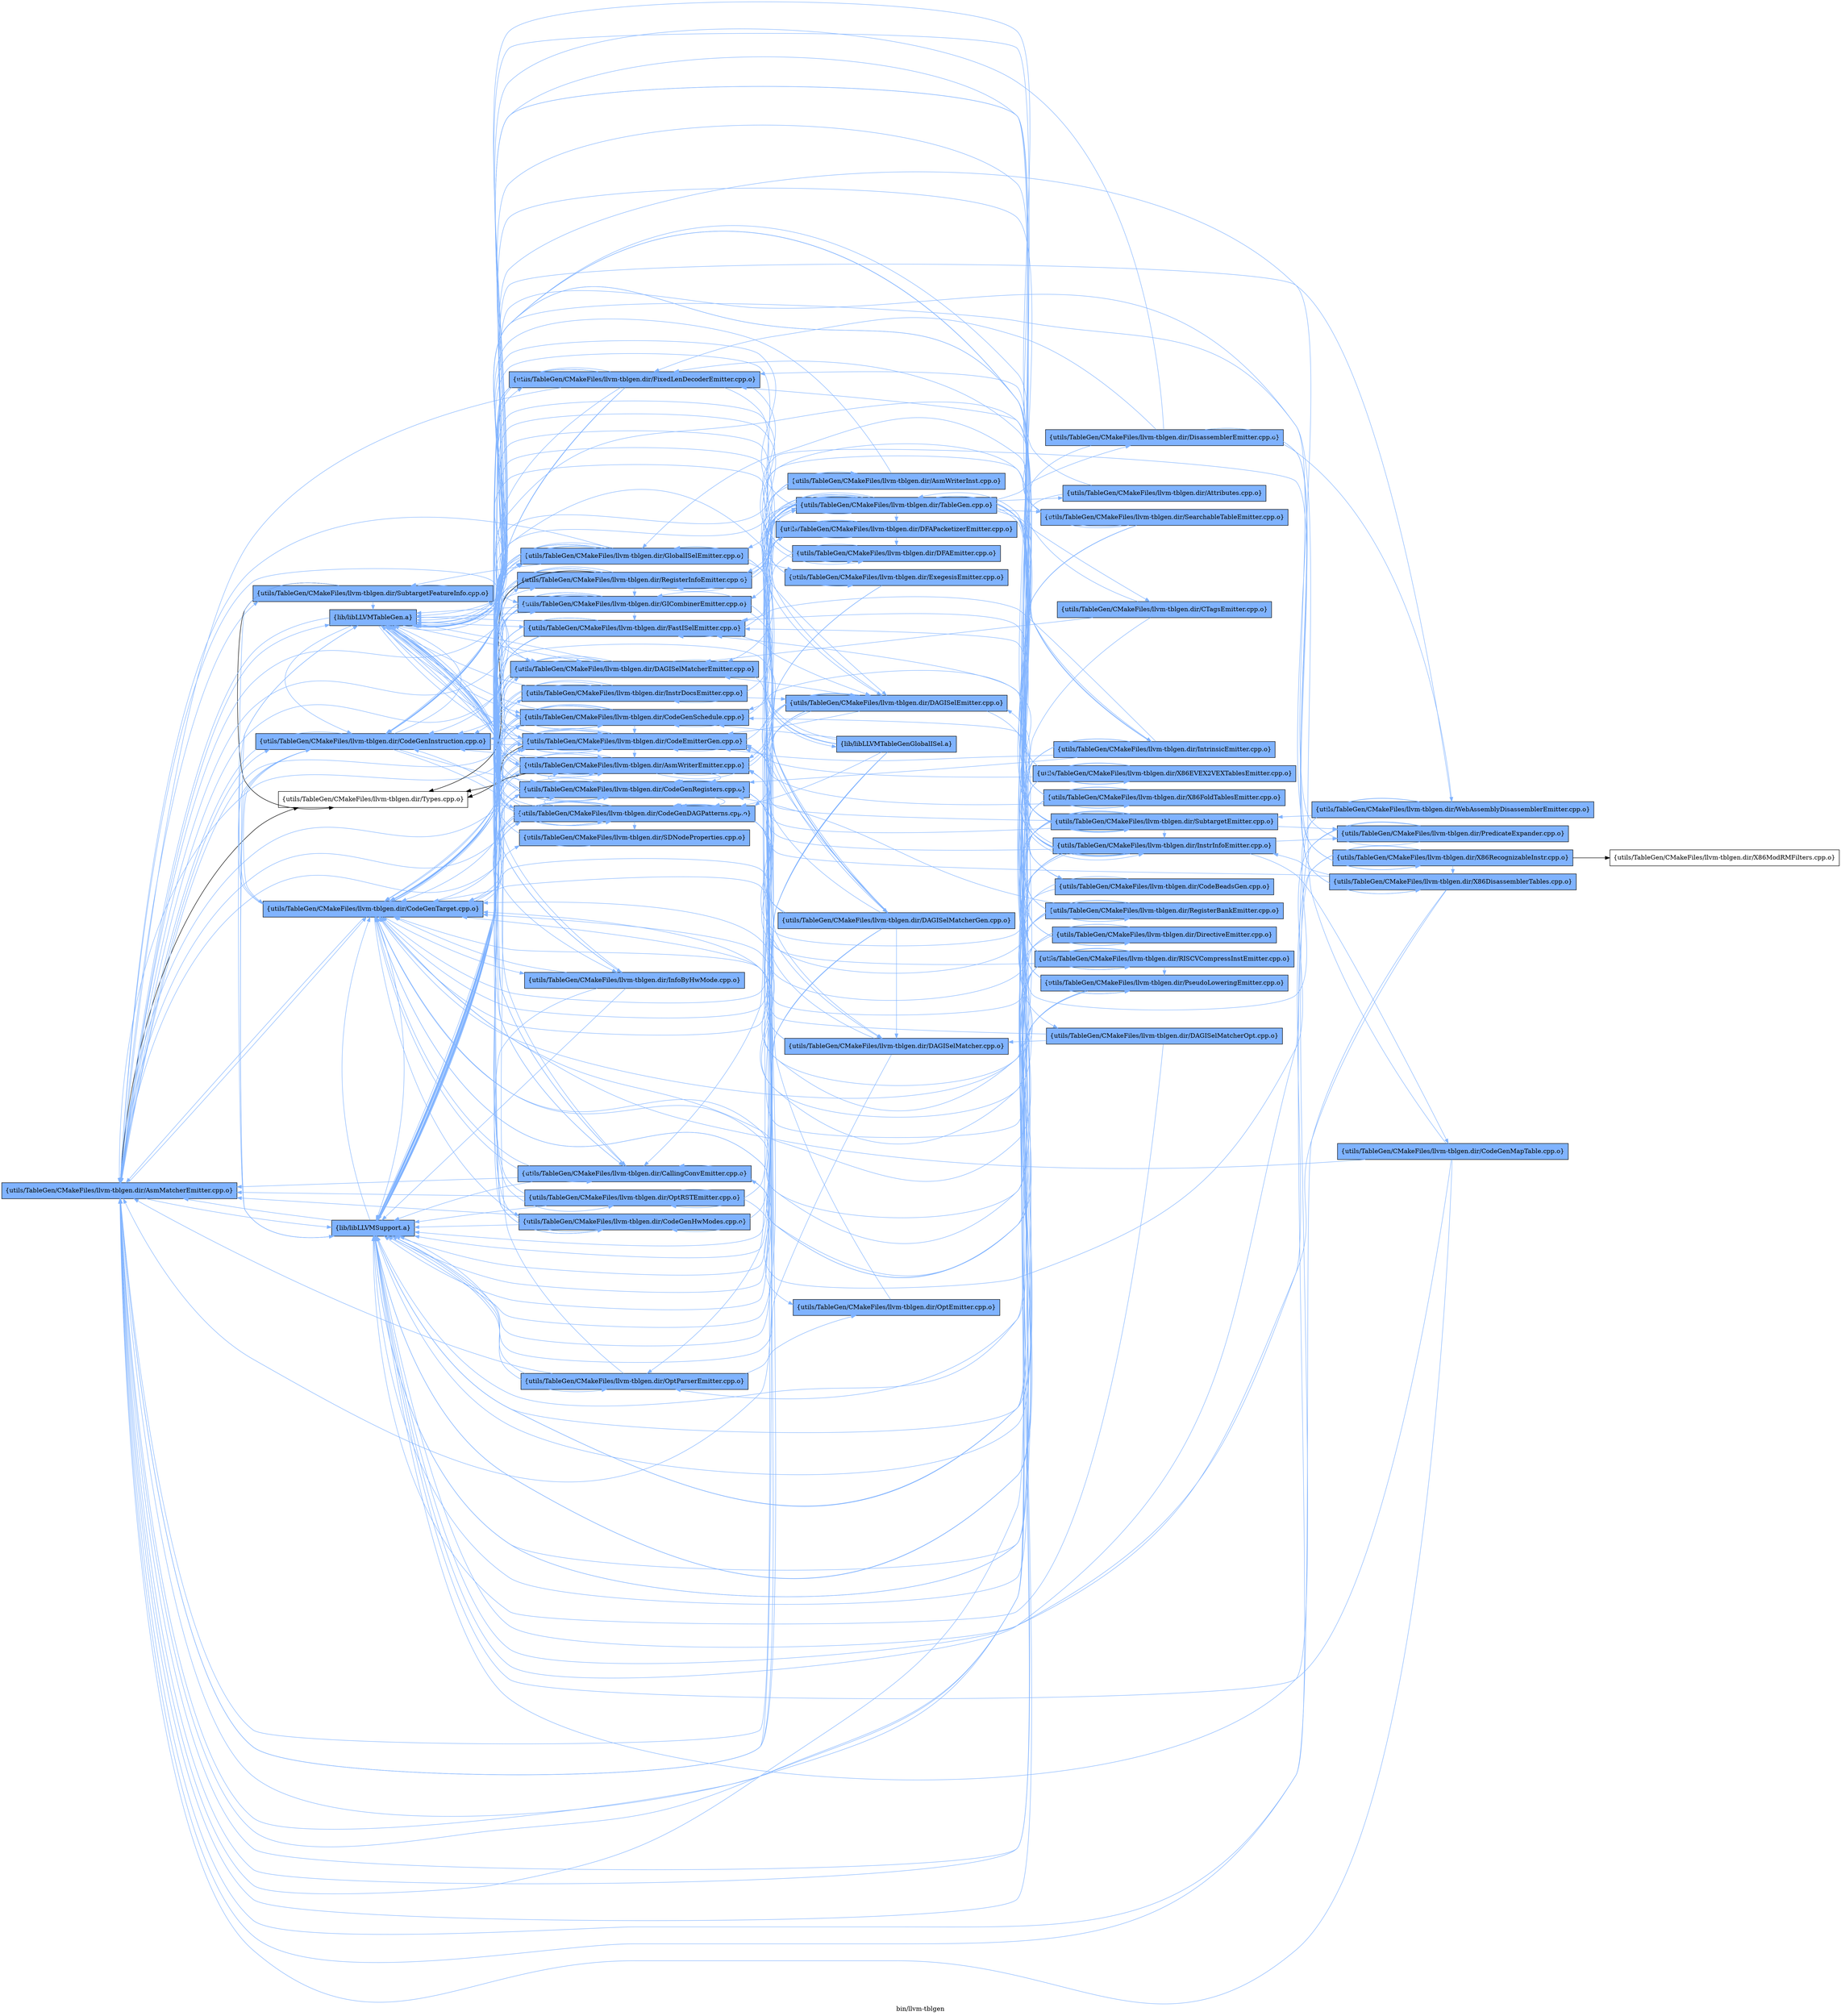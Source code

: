 digraph "bin/llvm-tblgen" {
	label="bin/llvm-tblgen";
	rankdir=LR;
	{ rank=same; Node0x557b24e51078;  }
	{ rank=same; Node0x557b24e54318; Node0x557b24e524c8; Node0x557b24e51c58; Node0x557b24e547c8; Node0x557b24e55128; Node0x557b24e50998;  }
	{ rank=same; Node0x557b24e533c8; Node0x557b24e52c98; Node0x557b24e50858; Node0x557b24e53f08; Node0x557b24e54548; Node0x557b24e504e8; Node0x557b24e52298; Node0x557b24e54f48; Node0x557b24e503f8; Node0x557b24e53c88; Node0x557b24e53058; Node0x557b24e51e88; Node0x557b24e549f8; Node0x557b24e50c18; Node0x557b24e54598; Node0x557b24e53cd8; Node0x557b24e526a8; Node0x557b24e53968;  }
	{ rank=same; Node0x557b24e54ef8; Node0x557b24e54098; Node0x557b24e55038; Node0x557b24e51de8; Node0x557b24e53738; Node0x557b24e51758; Node0x557b24e51438; Node0x557b24e50538; Node0x557b24e520b8; Node0x557b24e55268;  }
	{ rank=same; Node0x557b24e54778; Node0x557b24e53828; Node0x557b24e507b8; Node0x557b24e54b38; Node0x557b24e51b18; Node0x557b24e51398; Node0x557b24e53878; Node0x557b24e53af8; Node0x557b24e54868; Node0x557b24e52a68; Node0x557b24e523d8; Node0x557b24e52d88; Node0x557b24e535a8; Node0x557b24e539b8; Node0x557b24e52fb8;  }
	{ rank=same; Node0x557b24e54f98; Node0x557b24e51ac8; Node0x557b24e521f8; Node0x557b24e50fd8; Node0x557b24e52c48;  }

	Node0x557b24e51078 [shape=record,shape=box,group=1,style=filled,fillcolor="0.600000 0.5 1",label="{utils/TableGen/CMakeFiles/llvm-tblgen.dir/AsmMatcherEmitter.cpp.o}"];
	Node0x557b24e51078 -> Node0x557b24e54318[color="0.600000 0.5 1"];
	Node0x557b24e51078 -> Node0x557b24e524c8[color="0.600000 0.5 1"];
	Node0x557b24e51078 -> Node0x557b24e51c58[color="0.600000 0.5 1"];
	Node0x557b24e51078 -> Node0x557b24e547c8;
	Node0x557b24e51078 -> Node0x557b24e55128[color="0.600000 0.5 1"];
	Node0x557b24e51078 -> Node0x557b24e50998[color="0.600000 0.5 1"];
	Node0x557b24e54318 [shape=record,shape=box,group=1,style=filled,fillcolor="0.600000 0.5 1",label="{utils/TableGen/CMakeFiles/llvm-tblgen.dir/CodeGenInstruction.cpp.o}"];
	Node0x557b24e54318 -> Node0x557b24e51078[color="0.600000 0.5 1"];
	Node0x557b24e54318 -> Node0x557b24e533c8[color="0.600000 0.5 1"];
	Node0x557b24e54318 -> Node0x557b24e52c98[color="0.600000 0.5 1"];
	Node0x557b24e54318 -> Node0x557b24e50858[color="0.600000 0.5 1"];
	Node0x557b24e54318 -> Node0x557b24e524c8[color="0.600000 0.5 1"];
	Node0x557b24e54318 -> Node0x557b24e55128[color="0.600000 0.5 1"];
	Node0x557b24e54318 -> Node0x557b24e50998[color="0.600000 0.5 1"];
	Node0x557b24e524c8 [shape=record,shape=box,group=1,style=filled,fillcolor="0.600000 0.5 1",label="{utils/TableGen/CMakeFiles/llvm-tblgen.dir/CodeGenTarget.cpp.o}"];
	Node0x557b24e524c8 -> Node0x557b24e51078[color="0.600000 0.5 1"];
	Node0x557b24e524c8 -> Node0x557b24e53f08[color="0.600000 0.5 1"];
	Node0x557b24e524c8 -> Node0x557b24e533c8[color="0.600000 0.5 1"];
	Node0x557b24e524c8 -> Node0x557b24e52c98[color="0.600000 0.5 1"];
	Node0x557b24e524c8 -> Node0x557b24e54548[color="0.600000 0.5 1"];
	Node0x557b24e524c8 -> Node0x557b24e54318[color="0.600000 0.5 1"];
	Node0x557b24e524c8 -> Node0x557b24e50858[color="0.600000 0.5 1"];
	Node0x557b24e524c8 -> Node0x557b24e504e8[color="0.600000 0.5 1"];
	Node0x557b24e524c8 -> Node0x557b24e52298[color="0.600000 0.5 1"];
	Node0x557b24e524c8 -> Node0x557b24e54f48[color="0.600000 0.5 1"];
	Node0x557b24e524c8 -> Node0x557b24e55128[color="0.600000 0.5 1"];
	Node0x557b24e524c8 -> Node0x557b24e50998[color="0.600000 0.5 1"];
	Node0x557b24e51c58 [shape=record,shape=box,group=1,style=filled,fillcolor="0.600000 0.5 1",label="{utils/TableGen/CMakeFiles/llvm-tblgen.dir/SubtargetFeatureInfo.cpp.o}"];
	Node0x557b24e51c58 -> Node0x557b24e503f8[color="0.600000 0.5 1"];
	Node0x557b24e51c58 -> Node0x557b24e547c8;
	Node0x557b24e51c58 -> Node0x557b24e55128[color="0.600000 0.5 1"];
	Node0x557b24e51c58 -> Node0x557b24e50998[color="0.600000 0.5 1"];
	Node0x557b24e547c8 [shape=record,shape=box,group=0,label="{utils/TableGen/CMakeFiles/llvm-tblgen.dir/Types.cpp.o}"];
	Node0x557b24e55128 [shape=record,shape=box,group=1,style=filled,fillcolor="0.600000 0.5 1",label="{lib/libLLVMSupport.a}"];
	Node0x557b24e55128 -> Node0x557b24e52c98[color="0.600000 0.5 1"];
	Node0x557b24e55128 -> Node0x557b24e51078[color="0.600000 0.5 1"];
	Node0x557b24e55128 -> Node0x557b24e504e8[color="0.600000 0.5 1"];
	Node0x557b24e55128 -> Node0x557b24e524c8[color="0.600000 0.5 1"];
	Node0x557b24e55128 -> Node0x557b24e53c88[color="0.600000 0.5 1"];
	Node0x557b24e55128 -> Node0x557b24e53058[color="0.600000 0.5 1"];
	Node0x557b24e55128 -> Node0x557b24e51e88[color="0.600000 0.5 1"];
	Node0x557b24e55128 -> Node0x557b24e503f8[color="0.600000 0.5 1"];
	Node0x557b24e55128 -> Node0x557b24e533c8[color="0.600000 0.5 1"];
	Node0x557b24e55128 -> Node0x557b24e549f8[color="0.600000 0.5 1"];
	Node0x557b24e55128 -> Node0x557b24e50c18[color="0.600000 0.5 1"];
	Node0x557b24e50998 [shape=record,shape=box,group=1,style=filled,fillcolor="0.600000 0.5 1",label="{lib/libLLVMTableGen.a}"];
	Node0x557b24e50998 -> Node0x557b24e503f8[color="0.600000 0.5 1"];
	Node0x557b24e50998 -> Node0x557b24e55128[color="0.600000 0.5 1"];
	Node0x557b24e50998 -> Node0x557b24e54318[color="0.600000 0.5 1"];
	Node0x557b24e50998 -> Node0x557b24e51078[color="0.600000 0.5 1"];
	Node0x557b24e50998 -> Node0x557b24e50858[color="0.600000 0.5 1"];
	Node0x557b24e50998 -> Node0x557b24e53c88[color="0.600000 0.5 1"];
	Node0x557b24e50998 -> Node0x557b24e54598[color="0.600000 0.5 1"];
	Node0x557b24e50998 -> Node0x557b24e53cd8[color="0.600000 0.5 1"];
	Node0x557b24e50998 -> Node0x557b24e53058[color="0.600000 0.5 1"];
	Node0x557b24e50998 -> Node0x557b24e533c8[color="0.600000 0.5 1"];
	Node0x557b24e50998 -> Node0x557b24e52c98[color="0.600000 0.5 1"];
	Node0x557b24e50998 -> Node0x557b24e504e8[color="0.600000 0.5 1"];
	Node0x557b24e50998 -> Node0x557b24e526a8[color="0.600000 0.5 1"];
	Node0x557b24e50998 -> Node0x557b24e549f8[color="0.600000 0.5 1"];
	Node0x557b24e50998 -> Node0x557b24e53968[color="0.600000 0.5 1"];
	Node0x557b24e503f8 [shape=record,shape=box,group=1,style=filled,fillcolor="0.600000 0.5 1",label="{utils/TableGen/CMakeFiles/llvm-tblgen.dir/AsmWriterEmitter.cpp.o}"];
	Node0x557b24e503f8 -> Node0x557b24e51078[color="0.600000 0.5 1"];
	Node0x557b24e503f8 -> Node0x557b24e54ef8[color="0.600000 0.5 1"];
	Node0x557b24e503f8 -> Node0x557b24e54318[color="0.600000 0.5 1"];
	Node0x557b24e503f8 -> Node0x557b24e50858[color="0.600000 0.5 1"];
	Node0x557b24e503f8 -> Node0x557b24e524c8[color="0.600000 0.5 1"];
	Node0x557b24e503f8 -> Node0x557b24e54098[color="0.600000 0.5 1"];
	Node0x557b24e503f8 -> Node0x557b24e547c8;
	Node0x557b24e503f8 -> Node0x557b24e55128[color="0.600000 0.5 1"];
	Node0x557b24e503f8 -> Node0x557b24e50998[color="0.600000 0.5 1"];
	Node0x557b24e54ef8 [shape=record,shape=box,group=1,style=filled,fillcolor="0.600000 0.5 1",label="{utils/TableGen/CMakeFiles/llvm-tblgen.dir/AsmWriterInst.cpp.o}"];
	Node0x557b24e54ef8 -> Node0x557b24e51078[color="0.600000 0.5 1"];
	Node0x557b24e54ef8 -> Node0x557b24e54318[color="0.600000 0.5 1"];
	Node0x557b24e54ef8 -> Node0x557b24e50998[color="0.600000 0.5 1"];
	Node0x557b24e50858 [shape=record,shape=box,group=1,style=filled,fillcolor="0.600000 0.5 1",label="{utils/TableGen/CMakeFiles/llvm-tblgen.dir/CodeGenRegisters.cpp.o}"];
	Node0x557b24e50858 -> Node0x557b24e51078[color="0.600000 0.5 1"];
	Node0x557b24e50858 -> Node0x557b24e503f8[color="0.600000 0.5 1"];
	Node0x557b24e50858 -> Node0x557b24e533c8[color="0.600000 0.5 1"];
	Node0x557b24e50858 -> Node0x557b24e52c98[color="0.600000 0.5 1"];
	Node0x557b24e50858 -> Node0x557b24e52298[color="0.600000 0.5 1"];
	Node0x557b24e50858 -> Node0x557b24e55128[color="0.600000 0.5 1"];
	Node0x557b24e50858 -> Node0x557b24e50998[color="0.600000 0.5 1"];
	Node0x557b24e54098 [shape=record,shape=box,group=1,style=filled,fillcolor="0.600000 0.5 1",label="{utils/TableGen/CMakeFiles/llvm-tblgen.dir/TableGen.cpp.o}"];
	Node0x557b24e54098 -> Node0x557b24e51078[color="0.600000 0.5 1"];
	Node0x557b24e54098 -> Node0x557b24e503f8[color="0.600000 0.5 1"];
	Node0x557b24e54098 -> Node0x557b24e54778[color="0.600000 0.5 1"];
	Node0x557b24e54098 -> Node0x557b24e53f08[color="0.600000 0.5 1"];
	Node0x557b24e54098 -> Node0x557b24e53828[color="0.600000 0.5 1"];
	Node0x557b24e54098 -> Node0x557b24e533c8[color="0.600000 0.5 1"];
	Node0x557b24e54098 -> Node0x557b24e524c8[color="0.600000 0.5 1"];
	Node0x557b24e54098 -> Node0x557b24e51de8[color="0.600000 0.5 1"];
	Node0x557b24e54098 -> Node0x557b24e53c88[color="0.600000 0.5 1"];
	Node0x557b24e54098 -> Node0x557b24e520b8[color="0.600000 0.5 1"];
	Node0x557b24e54098 -> Node0x557b24e51438[color="0.600000 0.5 1"];
	Node0x557b24e54098 -> Node0x557b24e507b8[color="0.600000 0.5 1"];
	Node0x557b24e54098 -> Node0x557b24e54b38[color="0.600000 0.5 1"];
	Node0x557b24e54098 -> Node0x557b24e55268[color="0.600000 0.5 1"];
	Node0x557b24e54098 -> Node0x557b24e54598[color="0.600000 0.5 1"];
	Node0x557b24e54098 -> Node0x557b24e53cd8[color="0.600000 0.5 1"];
	Node0x557b24e54098 -> Node0x557b24e53058[color="0.600000 0.5 1"];
	Node0x557b24e54098 -> Node0x557b24e51b18[color="0.600000 0.5 1"];
	Node0x557b24e54098 -> Node0x557b24e50c18[color="0.600000 0.5 1"];
	Node0x557b24e54098 -> Node0x557b24e51398[color="0.600000 0.5 1"];
	Node0x557b24e54098 -> Node0x557b24e51e88[color="0.600000 0.5 1"];
	Node0x557b24e54098 -> Node0x557b24e526a8[color="0.600000 0.5 1"];
	Node0x557b24e54098 -> Node0x557b24e53878[color="0.600000 0.5 1"];
	Node0x557b24e54098 -> Node0x557b24e53af8[color="0.600000 0.5 1"];
	Node0x557b24e54098 -> Node0x557b24e54868[color="0.600000 0.5 1"];
	Node0x557b24e54098 -> Node0x557b24e549f8[color="0.600000 0.5 1"];
	Node0x557b24e54098 -> Node0x557b24e52a68[color="0.600000 0.5 1"];
	Node0x557b24e54098 -> Node0x557b24e523d8[color="0.600000 0.5 1"];
	Node0x557b24e54098 -> Node0x557b24e52d88[color="0.600000 0.5 1"];
	Node0x557b24e54098 -> Node0x557b24e535a8[color="0.600000 0.5 1"];
	Node0x557b24e54098 -> Node0x557b24e539b8[color="0.600000 0.5 1"];
	Node0x557b24e54098 -> Node0x557b24e55128[color="0.600000 0.5 1"];
	Node0x557b24e54098 -> Node0x557b24e50998[color="0.600000 0.5 1"];
	Node0x557b24e54778 [shape=record,shape=box,group=1,style=filled,fillcolor="0.600000 0.5 1",label="{utils/TableGen/CMakeFiles/llvm-tblgen.dir/Attributes.cpp.o}"];
	Node0x557b24e54778 -> Node0x557b24e55128[color="0.600000 0.5 1"];
	Node0x557b24e54778 -> Node0x557b24e50998[color="0.600000 0.5 1"];
	Node0x557b24e53f08 [shape=record,shape=box,group=1,style=filled,fillcolor="0.600000 0.5 1",label="{utils/TableGen/CMakeFiles/llvm-tblgen.dir/CallingConvEmitter.cpp.o}"];
	Node0x557b24e53f08 -> Node0x557b24e51078[color="0.600000 0.5 1"];
	Node0x557b24e53f08 -> Node0x557b24e524c8[color="0.600000 0.5 1"];
	Node0x557b24e53f08 -> Node0x557b24e55128[color="0.600000 0.5 1"];
	Node0x557b24e53f08 -> Node0x557b24e50998[color="0.600000 0.5 1"];
	Node0x557b24e53828 [shape=record,shape=box,group=1,style=filled,fillcolor="0.600000 0.5 1",label="{utils/TableGen/CMakeFiles/llvm-tblgen.dir/CodeBeadsGen.cpp.o}"];
	Node0x557b24e53828 -> Node0x557b24e524c8[color="0.600000 0.5 1"];
	Node0x557b24e53828 -> Node0x557b24e55128[color="0.600000 0.5 1"];
	Node0x557b24e53828 -> Node0x557b24e50998[color="0.600000 0.5 1"];
	Node0x557b24e533c8 [shape=record,shape=box,group=1,style=filled,fillcolor="0.600000 0.5 1",label="{utils/TableGen/CMakeFiles/llvm-tblgen.dir/CodeEmitterGen.cpp.o}"];
	Node0x557b24e533c8 -> Node0x557b24e51078[color="0.600000 0.5 1"];
	Node0x557b24e533c8 -> Node0x557b24e503f8[color="0.600000 0.5 1"];
	Node0x557b24e533c8 -> Node0x557b24e54318[color="0.600000 0.5 1"];
	Node0x557b24e533c8 -> Node0x557b24e524c8[color="0.600000 0.5 1"];
	Node0x557b24e533c8 -> Node0x557b24e52298[color="0.600000 0.5 1"];
	Node0x557b24e533c8 -> Node0x557b24e51c58[color="0.600000 0.5 1"];
	Node0x557b24e533c8 -> Node0x557b24e547c8;
	Node0x557b24e533c8 -> Node0x557b24e55128[color="0.600000 0.5 1"];
	Node0x557b24e533c8 -> Node0x557b24e50998[color="0.600000 0.5 1"];
	Node0x557b24e52298 [shape=record,shape=box,group=1,style=filled,fillcolor="0.600000 0.5 1",label="{utils/TableGen/CMakeFiles/llvm-tblgen.dir/InfoByHwMode.cpp.o}"];
	Node0x557b24e52298 -> Node0x557b24e54548[color="0.600000 0.5 1"];
	Node0x557b24e52298 -> Node0x557b24e524c8[color="0.600000 0.5 1"];
	Node0x557b24e52298 -> Node0x557b24e55128[color="0.600000 0.5 1"];
	Node0x557b24e52298 -> Node0x557b24e50998[color="0.600000 0.5 1"];
	Node0x557b24e52c98 [shape=record,shape=box,group=1,style=filled,fillcolor="0.600000 0.5 1",label="{utils/TableGen/CMakeFiles/llvm-tblgen.dir/CodeGenDAGPatterns.cpp.o}"];
	Node0x557b24e52c98 -> Node0x557b24e51078[color="0.600000 0.5 1"];
	Node0x557b24e52c98 -> Node0x557b24e503f8[color="0.600000 0.5 1"];
	Node0x557b24e52c98 -> Node0x557b24e53f08[color="0.600000 0.5 1"];
	Node0x557b24e52c98 -> Node0x557b24e533c8[color="0.600000 0.5 1"];
	Node0x557b24e52c98 -> Node0x557b24e54318[color="0.600000 0.5 1"];
	Node0x557b24e52c98 -> Node0x557b24e50858[color="0.600000 0.5 1"];
	Node0x557b24e52c98 -> Node0x557b24e524c8[color="0.600000 0.5 1"];
	Node0x557b24e52c98 -> Node0x557b24e52298[color="0.600000 0.5 1"];
	Node0x557b24e52c98 -> Node0x557b24e54f48[color="0.600000 0.5 1"];
	Node0x557b24e52c98 -> Node0x557b24e55128[color="0.600000 0.5 1"];
	Node0x557b24e52c98 -> Node0x557b24e50998[color="0.600000 0.5 1"];
	Node0x557b24e54f48 [shape=record,shape=box,group=1,style=filled,fillcolor="0.600000 0.5 1",label="{utils/TableGen/CMakeFiles/llvm-tblgen.dir/SDNodeProperties.cpp.o}"];
	Node0x557b24e54f48 -> Node0x557b24e50998[color="0.600000 0.5 1"];
	Node0x557b24e54548 [shape=record,shape=box,group=1,style=filled,fillcolor="0.600000 0.5 1",label="{utils/TableGen/CMakeFiles/llvm-tblgen.dir/CodeGenHwModes.cpp.o}"];
	Node0x557b24e54548 -> Node0x557b24e51078[color="0.600000 0.5 1"];
	Node0x557b24e54548 -> Node0x557b24e55128[color="0.600000 0.5 1"];
	Node0x557b24e54548 -> Node0x557b24e50998[color="0.600000 0.5 1"];
	Node0x557b24e50fd8 [shape=record,shape=box,group=1,style=filled,fillcolor="0.600000 0.5 1",label="{utils/TableGen/CMakeFiles/llvm-tblgen.dir/CodeGenMapTable.cpp.o}"];
	Node0x557b24e50fd8 -> Node0x557b24e51078[color="0.600000 0.5 1"];
	Node0x557b24e50fd8 -> Node0x557b24e524c8[color="0.600000 0.5 1"];
	Node0x557b24e50fd8 -> Node0x557b24e55128[color="0.600000 0.5 1"];
	Node0x557b24e50fd8 -> Node0x557b24e50998[color="0.600000 0.5 1"];
	Node0x557b24e504e8 [shape=record,shape=box,group=1,style=filled,fillcolor="0.600000 0.5 1",label="{utils/TableGen/CMakeFiles/llvm-tblgen.dir/CodeGenSchedule.cpp.o}"];
	Node0x557b24e504e8 -> Node0x557b24e51078[color="0.600000 0.5 1"];
	Node0x557b24e504e8 -> Node0x557b24e503f8[color="0.600000 0.5 1"];
	Node0x557b24e504e8 -> Node0x557b24e53f08[color="0.600000 0.5 1"];
	Node0x557b24e504e8 -> Node0x557b24e533c8[color="0.600000 0.5 1"];
	Node0x557b24e504e8 -> Node0x557b24e52c98[color="0.600000 0.5 1"];
	Node0x557b24e504e8 -> Node0x557b24e50858[color="0.600000 0.5 1"];
	Node0x557b24e504e8 -> Node0x557b24e524c8[color="0.600000 0.5 1"];
	Node0x557b24e504e8 -> Node0x557b24e55128[color="0.600000 0.5 1"];
	Node0x557b24e504e8 -> Node0x557b24e50998[color="0.600000 0.5 1"];
	Node0x557b24e51de8 [shape=record,shape=box,group=1,style=filled,fillcolor="0.600000 0.5 1",label="{utils/TableGen/CMakeFiles/llvm-tblgen.dir/DAGISelEmitter.cpp.o}"];
	Node0x557b24e51de8 -> Node0x557b24e533c8[color="0.600000 0.5 1"];
	Node0x557b24e51de8 -> Node0x557b24e52c98[color="0.600000 0.5 1"];
	Node0x557b24e51de8 -> Node0x557b24e524c8[color="0.600000 0.5 1"];
	Node0x557b24e51de8 -> Node0x557b24e53c88[color="0.600000 0.5 1"];
	Node0x557b24e51de8 -> Node0x557b24e53738[color="0.600000 0.5 1"];
	Node0x557b24e51de8 -> Node0x557b24e52fb8[color="0.600000 0.5 1"];
	Node0x557b24e51de8 -> Node0x557b24e55038[color="0.600000 0.5 1"];
	Node0x557b24e51de8 -> Node0x557b24e55128[color="0.600000 0.5 1"];
	Node0x557b24e51de8 -> Node0x557b24e50998[color="0.600000 0.5 1"];
	Node0x557b24e53c88 [shape=record,shape=box,group=1,style=filled,fillcolor="0.600000 0.5 1",label="{utils/TableGen/CMakeFiles/llvm-tblgen.dir/DAGISelMatcherEmitter.cpp.o}"];
	Node0x557b24e53c88 -> Node0x557b24e51078[color="0.600000 0.5 1"];
	Node0x557b24e53c88 -> Node0x557b24e503f8[color="0.600000 0.5 1"];
	Node0x557b24e53c88 -> Node0x557b24e52c98[color="0.600000 0.5 1"];
	Node0x557b24e53c88 -> Node0x557b24e54548[color="0.600000 0.5 1"];
	Node0x557b24e53c88 -> Node0x557b24e504e8[color="0.600000 0.5 1"];
	Node0x557b24e53c88 -> Node0x557b24e524c8[color="0.600000 0.5 1"];
	Node0x557b24e53c88 -> Node0x557b24e55038[color="0.600000 0.5 1"];
	Node0x557b24e53c88 -> Node0x557b24e55128[color="0.600000 0.5 1"];
	Node0x557b24e53c88 -> Node0x557b24e50998[color="0.600000 0.5 1"];
	Node0x557b24e53738 [shape=record,shape=box,group=1,style=filled,fillcolor="0.600000 0.5 1",label="{utils/TableGen/CMakeFiles/llvm-tblgen.dir/DAGISelMatcherGen.cpp.o}"];
	Node0x557b24e53738 -> Node0x557b24e51078[color="0.600000 0.5 1"];
	Node0x557b24e53738 -> Node0x557b24e533c8[color="0.600000 0.5 1"];
	Node0x557b24e53738 -> Node0x557b24e52c98[color="0.600000 0.5 1"];
	Node0x557b24e53738 -> Node0x557b24e54318[color="0.600000 0.5 1"];
	Node0x557b24e53738 -> Node0x557b24e50858[color="0.600000 0.5 1"];
	Node0x557b24e53738 -> Node0x557b24e524c8[color="0.600000 0.5 1"];
	Node0x557b24e53738 -> Node0x557b24e51de8[color="0.600000 0.5 1"];
	Node0x557b24e53738 -> Node0x557b24e55038[color="0.600000 0.5 1"];
	Node0x557b24e53738 -> Node0x557b24e55128[color="0.600000 0.5 1"];
	Node0x557b24e53738 -> Node0x557b24e50998[color="0.600000 0.5 1"];
	Node0x557b24e52fb8 [shape=record,shape=box,group=1,style=filled,fillcolor="0.600000 0.5 1",label="{utils/TableGen/CMakeFiles/llvm-tblgen.dir/DAGISelMatcherOpt.cpp.o}"];
	Node0x557b24e52fb8 -> Node0x557b24e52c98[color="0.600000 0.5 1"];
	Node0x557b24e52fb8 -> Node0x557b24e55038[color="0.600000 0.5 1"];
	Node0x557b24e52fb8 -> Node0x557b24e55128[color="0.600000 0.5 1"];
	Node0x557b24e55038 [shape=record,shape=box,group=1,style=filled,fillcolor="0.600000 0.5 1",label="{utils/TableGen/CMakeFiles/llvm-tblgen.dir/DAGISelMatcher.cpp.o}"];
	Node0x557b24e55038 -> Node0x557b24e52c98[color="0.600000 0.5 1"];
	Node0x557b24e55038 -> Node0x557b24e50858[color="0.600000 0.5 1"];
	Node0x557b24e55038 -> Node0x557b24e524c8[color="0.600000 0.5 1"];
	Node0x557b24e55038 -> Node0x557b24e55128[color="0.600000 0.5 1"];
	Node0x557b24e520b8 [shape=record,shape=box,group=1,style=filled,fillcolor="0.600000 0.5 1",label="{utils/TableGen/CMakeFiles/llvm-tblgen.dir/DFAEmitter.cpp.o}"];
	Node0x557b24e520b8 -> Node0x557b24e55128[color="0.600000 0.5 1"];
	Node0x557b24e520b8 -> Node0x557b24e50998[color="0.600000 0.5 1"];
	Node0x557b24e51438 [shape=record,shape=box,group=1,style=filled,fillcolor="0.600000 0.5 1",label="{utils/TableGen/CMakeFiles/llvm-tblgen.dir/DFAPacketizerEmitter.cpp.o}"];
	Node0x557b24e51438 -> Node0x557b24e504e8[color="0.600000 0.5 1"];
	Node0x557b24e51438 -> Node0x557b24e524c8[color="0.600000 0.5 1"];
	Node0x557b24e51438 -> Node0x557b24e520b8[color="0.600000 0.5 1"];
	Node0x557b24e51438 -> Node0x557b24e55128[color="0.600000 0.5 1"];
	Node0x557b24e51438 -> Node0x557b24e50998[color="0.600000 0.5 1"];
	Node0x557b24e507b8 [shape=record,shape=box,group=1,style=filled,fillcolor="0.600000 0.5 1",label="{utils/TableGen/CMakeFiles/llvm-tblgen.dir/DirectiveEmitter.cpp.o}"];
	Node0x557b24e507b8 -> Node0x557b24e51078[color="0.600000 0.5 1"];
	Node0x557b24e507b8 -> Node0x557b24e52c98[color="0.600000 0.5 1"];
	Node0x557b24e507b8 -> Node0x557b24e55128[color="0.600000 0.5 1"];
	Node0x557b24e507b8 -> Node0x557b24e50998[color="0.600000 0.5 1"];
	Node0x557b24e54b38 [shape=record,shape=box,group=1,style=filled,fillcolor="0.600000 0.5 1",label="{utils/TableGen/CMakeFiles/llvm-tblgen.dir/DisassemblerEmitter.cpp.o}"];
	Node0x557b24e54b38 -> Node0x557b24e524c8[color="0.600000 0.5 1"];
	Node0x557b24e54b38 -> Node0x557b24e53968[color="0.600000 0.5 1"];
	Node0x557b24e54b38 -> Node0x557b24e54f98[color="0.600000 0.5 1"];
	Node0x557b24e54b38 -> Node0x557b24e51ac8[color="0.600000 0.5 1"];
	Node0x557b24e54b38 -> Node0x557b24e521f8[color="0.600000 0.5 1"];
	Node0x557b24e54b38 -> Node0x557b24e50998[color="0.600000 0.5 1"];
	Node0x557b24e53968 [shape=record,shape=box,group=1,style=filled,fillcolor="0.600000 0.5 1",label="{utils/TableGen/CMakeFiles/llvm-tblgen.dir/FixedLenDecoderEmitter.cpp.o}"];
	Node0x557b24e53968 -> Node0x557b24e51078[color="0.600000 0.5 1"];
	Node0x557b24e53968 -> Node0x557b24e503f8[color="0.600000 0.5 1"];
	Node0x557b24e53968 -> Node0x557b24e53f08[color="0.600000 0.5 1"];
	Node0x557b24e53968 -> Node0x557b24e533c8[color="0.600000 0.5 1"];
	Node0x557b24e53968 -> Node0x557b24e54318[color="0.600000 0.5 1"];
	Node0x557b24e53968 -> Node0x557b24e504e8[color="0.600000 0.5 1"];
	Node0x557b24e53968 -> Node0x557b24e524c8[color="0.600000 0.5 1"];
	Node0x557b24e53968 -> Node0x557b24e520b8[color="0.600000 0.5 1"];
	Node0x557b24e53968 -> Node0x557b24e55268[color="0.600000 0.5 1"];
	Node0x557b24e53968 -> Node0x557b24e52298[color="0.600000 0.5 1"];
	Node0x557b24e53968 -> Node0x557b24e55128[color="0.600000 0.5 1"];
	Node0x557b24e53968 -> Node0x557b24e50998[color="0.600000 0.5 1"];
	Node0x557b24e54f98 [shape=record,shape=box,group=1,style=filled,fillcolor="0.600000 0.5 1",label="{utils/TableGen/CMakeFiles/llvm-tblgen.dir/X86DisassemblerTables.cpp.o}"];
	Node0x557b24e54f98 -> Node0x557b24e51078[color="0.600000 0.5 1"];
	Node0x557b24e54f98 -> Node0x557b24e503f8[color="0.600000 0.5 1"];
	Node0x557b24e54f98 -> Node0x557b24e51b18[color="0.600000 0.5 1"];
	Node0x557b24e54f98 -> Node0x557b24e549f8[color="0.600000 0.5 1"];
	Node0x557b24e54f98 -> Node0x557b24e55128[color="0.600000 0.5 1"];
	Node0x557b24e51ac8 [shape=record,shape=box,group=1,style=filled,fillcolor="0.600000 0.5 1",label="{utils/TableGen/CMakeFiles/llvm-tblgen.dir/X86RecognizableInstr.cpp.o}"];
	Node0x557b24e51ac8 -> Node0x557b24e51078[color="0.600000 0.5 1"];
	Node0x557b24e51ac8 -> Node0x557b24e54f98[color="0.600000 0.5 1"];
	Node0x557b24e51ac8 -> Node0x557b24e53d78;
	Node0x557b24e51ac8 -> Node0x557b24e55128[color="0.600000 0.5 1"];
	Node0x557b24e51ac8 -> Node0x557b24e50998[color="0.600000 0.5 1"];
	Node0x557b24e521f8 [shape=record,shape=box,group=1,style=filled,fillcolor="0.600000 0.5 1",label="{utils/TableGen/CMakeFiles/llvm-tblgen.dir/WebAssemblyDisassemblerEmitter.cpp.o}"];
	Node0x557b24e521f8 -> Node0x557b24e54598[color="0.600000 0.5 1"];
	Node0x557b24e521f8 -> Node0x557b24e523d8[color="0.600000 0.5 1"];
	Node0x557b24e521f8 -> Node0x557b24e55128[color="0.600000 0.5 1"];
	Node0x557b24e521f8 -> Node0x557b24e50998[color="0.600000 0.5 1"];
	Node0x557b24e55268 [shape=record,shape=box,group=1,style=filled,fillcolor="0.600000 0.5 1",label="{utils/TableGen/CMakeFiles/llvm-tblgen.dir/ExegesisEmitter.cpp.o}"];
	Node0x557b24e55268 -> Node0x557b24e51078[color="0.600000 0.5 1"];
	Node0x557b24e55268 -> Node0x557b24e55128[color="0.600000 0.5 1"];
	Node0x557b24e55268 -> Node0x557b24e50998[color="0.600000 0.5 1"];
	Node0x557b24e54598 [shape=record,shape=box,group=1,style=filled,fillcolor="0.600000 0.5 1",label="{utils/TableGen/CMakeFiles/llvm-tblgen.dir/FastISelEmitter.cpp.o}"];
	Node0x557b24e54598 -> Node0x557b24e51078[color="0.600000 0.5 1"];
	Node0x557b24e54598 -> Node0x557b24e503f8[color="0.600000 0.5 1"];
	Node0x557b24e54598 -> Node0x557b24e533c8[color="0.600000 0.5 1"];
	Node0x557b24e54598 -> Node0x557b24e52c98[color="0.600000 0.5 1"];
	Node0x557b24e54598 -> Node0x557b24e50858[color="0.600000 0.5 1"];
	Node0x557b24e54598 -> Node0x557b24e524c8[color="0.600000 0.5 1"];
	Node0x557b24e54598 -> Node0x557b24e51de8[color="0.600000 0.5 1"];
	Node0x557b24e54598 -> Node0x557b24e55128[color="0.600000 0.5 1"];
	Node0x557b24e54598 -> Node0x557b24e50998[color="0.600000 0.5 1"];
	Node0x557b24e53cd8 [shape=record,shape=box,group=1,style=filled,fillcolor="0.600000 0.5 1",label="{utils/TableGen/CMakeFiles/llvm-tblgen.dir/GICombinerEmitter.cpp.o}"];
	Node0x557b24e53cd8 -> Node0x557b24e51078[color="0.600000 0.5 1"];
	Node0x557b24e53cd8 -> Node0x557b24e533c8[color="0.600000 0.5 1"];
	Node0x557b24e53cd8 -> Node0x557b24e52c98[color="0.600000 0.5 1"];
	Node0x557b24e53cd8 -> Node0x557b24e54318[color="0.600000 0.5 1"];
	Node0x557b24e53cd8 -> Node0x557b24e50858[color="0.600000 0.5 1"];
	Node0x557b24e53cd8 -> Node0x557b24e524c8[color="0.600000 0.5 1"];
	Node0x557b24e53cd8 -> Node0x557b24e53c88[color="0.600000 0.5 1"];
	Node0x557b24e53cd8 -> Node0x557b24e54598[color="0.600000 0.5 1"];
	Node0x557b24e53cd8 -> Node0x557b24e55128[color="0.600000 0.5 1"];
	Node0x557b24e53cd8 -> Node0x557b24e50998[color="0.600000 0.5 1"];
	Node0x557b24e53cd8 -> Node0x557b24e50538[color="0.600000 0.5 1"];
	Node0x557b24e50538 [shape=record,shape=box,group=1,style=filled,fillcolor="0.600000 0.5 1",label="{lib/libLLVMTableGenGlobalISel.a}"];
	Node0x557b24e50538 -> Node0x557b24e55128[color="0.600000 0.5 1"];
	Node0x557b24e50538 -> Node0x557b24e50998[color="0.600000 0.5 1"];
	Node0x557b24e50538 -> Node0x557b24e51078[color="0.600000 0.5 1"];
	Node0x557b24e50538 -> Node0x557b24e54548[color="0.600000 0.5 1"];
	Node0x557b24e50538 -> Node0x557b24e53cd8[color="0.600000 0.5 1"];
	Node0x557b24e50538 -> Node0x557b24e52c98[color="0.600000 0.5 1"];
	Node0x557b24e50538 -> Node0x557b24e504e8[color="0.600000 0.5 1"];
	Node0x557b24e50538 -> Node0x557b24e53058[color="0.600000 0.5 1"];
	Node0x557b24e53058 [shape=record,shape=box,group=1,style=filled,fillcolor="0.600000 0.5 1",label="{utils/TableGen/CMakeFiles/llvm-tblgen.dir/GlobalISelEmitter.cpp.o}"];
	Node0x557b24e53058 -> Node0x557b24e51078[color="0.600000 0.5 1"];
	Node0x557b24e53058 -> Node0x557b24e503f8[color="0.600000 0.5 1"];
	Node0x557b24e53058 -> Node0x557b24e53f08[color="0.600000 0.5 1"];
	Node0x557b24e53058 -> Node0x557b24e533c8[color="0.600000 0.5 1"];
	Node0x557b24e53058 -> Node0x557b24e52c98[color="0.600000 0.5 1"];
	Node0x557b24e53058 -> Node0x557b24e54548[color="0.600000 0.5 1"];
	Node0x557b24e53058 -> Node0x557b24e54318[color="0.600000 0.5 1"];
	Node0x557b24e53058 -> Node0x557b24e50858[color="0.600000 0.5 1"];
	Node0x557b24e53058 -> Node0x557b24e504e8[color="0.600000 0.5 1"];
	Node0x557b24e53058 -> Node0x557b24e524c8[color="0.600000 0.5 1"];
	Node0x557b24e53058 -> Node0x557b24e51de8[color="0.600000 0.5 1"];
	Node0x557b24e53058 -> Node0x557b24e53c88[color="0.600000 0.5 1"];
	Node0x557b24e53058 -> Node0x557b24e53738[color="0.600000 0.5 1"];
	Node0x557b24e53058 -> Node0x557b24e53cd8[color="0.600000 0.5 1"];
	Node0x557b24e53058 -> Node0x557b24e51c58[color="0.600000 0.5 1"];
	Node0x557b24e53058 -> Node0x557b24e55128[color="0.600000 0.5 1"];
	Node0x557b24e53058 -> Node0x557b24e50998[color="0.600000 0.5 1"];
	Node0x557b24e51b18 [shape=record,shape=box,group=1,style=filled,fillcolor="0.600000 0.5 1",label="{utils/TableGen/CMakeFiles/llvm-tblgen.dir/InstrInfoEmitter.cpp.o}"];
	Node0x557b24e51b18 -> Node0x557b24e51078[color="0.600000 0.5 1"];
	Node0x557b24e51b18 -> Node0x557b24e503f8[color="0.600000 0.5 1"];
	Node0x557b24e51b18 -> Node0x557b24e52c98[color="0.600000 0.5 1"];
	Node0x557b24e51b18 -> Node0x557b24e50fd8[color="0.600000 0.5 1"];
	Node0x557b24e51b18 -> Node0x557b24e504e8[color="0.600000 0.5 1"];
	Node0x557b24e51b18 -> Node0x557b24e524c8[color="0.600000 0.5 1"];
	Node0x557b24e51b18 -> Node0x557b24e51de8[color="0.600000 0.5 1"];
	Node0x557b24e51b18 -> Node0x557b24e54598[color="0.600000 0.5 1"];
	Node0x557b24e51b18 -> Node0x557b24e52c48[color="0.600000 0.5 1"];
	Node0x557b24e51b18 -> Node0x557b24e54098[color="0.600000 0.5 1"];
	Node0x557b24e51b18 -> Node0x557b24e55128[color="0.600000 0.5 1"];
	Node0x557b24e51b18 -> Node0x557b24e50998[color="0.600000 0.5 1"];
	Node0x557b24e52c48 [shape=record,shape=box,group=1,style=filled,fillcolor="0.600000 0.5 1",label="{utils/TableGen/CMakeFiles/llvm-tblgen.dir/PredicateExpander.cpp.o}"];
	Node0x557b24e52c48 -> Node0x557b24e53f08[color="0.600000 0.5 1"];
	Node0x557b24e52c48 -> Node0x557b24e55128[color="0.600000 0.5 1"];
	Node0x557b24e52c48 -> Node0x557b24e50998[color="0.600000 0.5 1"];
	Node0x557b24e50c18 [shape=record,shape=box,group=1,style=filled,fillcolor="0.600000 0.5 1",label="{utils/TableGen/CMakeFiles/llvm-tblgen.dir/InstrDocsEmitter.cpp.o}"];
	Node0x557b24e50c18 -> Node0x557b24e52c98[color="0.600000 0.5 1"];
	Node0x557b24e50c18 -> Node0x557b24e54318[color="0.600000 0.5 1"];
	Node0x557b24e50c18 -> Node0x557b24e524c8[color="0.600000 0.5 1"];
	Node0x557b24e50c18 -> Node0x557b24e51de8[color="0.600000 0.5 1"];
	Node0x557b24e50c18 -> Node0x557b24e55128[color="0.600000 0.5 1"];
	Node0x557b24e50c18 -> Node0x557b24e50998[color="0.600000 0.5 1"];
	Node0x557b24e51398 [shape=record,shape=box,group=1,style=filled,fillcolor="0.600000 0.5 1",label="{utils/TableGen/CMakeFiles/llvm-tblgen.dir/IntrinsicEmitter.cpp.o}"];
	Node0x557b24e51398 -> Node0x557b24e51078[color="0.600000 0.5 1"];
	Node0x557b24e51398 -> Node0x557b24e533c8[color="0.600000 0.5 1"];
	Node0x557b24e51398 -> Node0x557b24e50858[color="0.600000 0.5 1"];
	Node0x557b24e51398 -> Node0x557b24e524c8[color="0.600000 0.5 1"];
	Node0x557b24e51398 -> Node0x557b24e54598[color="0.600000 0.5 1"];
	Node0x557b24e51398 -> Node0x557b24e53968[color="0.600000 0.5 1"];
	Node0x557b24e51398 -> Node0x557b24e55128[color="0.600000 0.5 1"];
	Node0x557b24e51398 -> Node0x557b24e50998[color="0.600000 0.5 1"];
	Node0x557b24e51758 [shape=record,shape=box,group=1,style=filled,fillcolor="0.600000 0.5 1",label="{utils/TableGen/CMakeFiles/llvm-tblgen.dir/OptEmitter.cpp.o}"];
	Node0x557b24e51758 -> Node0x557b24e50998[color="0.600000 0.5 1"];
	Node0x557b24e51e88 [shape=record,shape=box,group=1,style=filled,fillcolor="0.600000 0.5 1",label="{utils/TableGen/CMakeFiles/llvm-tblgen.dir/OptParserEmitter.cpp.o}"];
	Node0x557b24e51e88 -> Node0x557b24e51078[color="0.600000 0.5 1"];
	Node0x557b24e51e88 -> Node0x557b24e51758[color="0.600000 0.5 1"];
	Node0x557b24e51e88 -> Node0x557b24e55128[color="0.600000 0.5 1"];
	Node0x557b24e51e88 -> Node0x557b24e50998[color="0.600000 0.5 1"];
	Node0x557b24e526a8 [shape=record,shape=box,group=1,style=filled,fillcolor="0.600000 0.5 1",label="{utils/TableGen/CMakeFiles/llvm-tblgen.dir/OptRSTEmitter.cpp.o}"];
	Node0x557b24e526a8 -> Node0x557b24e51078[color="0.600000 0.5 1"];
	Node0x557b24e526a8 -> Node0x557b24e51758[color="0.600000 0.5 1"];
	Node0x557b24e526a8 -> Node0x557b24e55128[color="0.600000 0.5 1"];
	Node0x557b24e526a8 -> Node0x557b24e50998[color="0.600000 0.5 1"];
	Node0x557b24e53878 [shape=record,shape=box,group=1,style=filled,fillcolor="0.600000 0.5 1",label="{utils/TableGen/CMakeFiles/llvm-tblgen.dir/PseudoLoweringEmitter.cpp.o}"];
	Node0x557b24e53878 -> Node0x557b24e51078[color="0.600000 0.5 1"];
	Node0x557b24e53878 -> Node0x557b24e54318[color="0.600000 0.5 1"];
	Node0x557b24e53878 -> Node0x557b24e524c8[color="0.600000 0.5 1"];
	Node0x557b24e53878 -> Node0x557b24e53968[color="0.600000 0.5 1"];
	Node0x557b24e53878 -> Node0x557b24e55128[color="0.600000 0.5 1"];
	Node0x557b24e53878 -> Node0x557b24e50998[color="0.600000 0.5 1"];
	Node0x557b24e53af8 [shape=record,shape=box,group=1,style=filled,fillcolor="0.600000 0.5 1",label="{utils/TableGen/CMakeFiles/llvm-tblgen.dir/RISCVCompressInstEmitter.cpp.o}"];
	Node0x557b24e53af8 -> Node0x557b24e51078[color="0.600000 0.5 1"];
	Node0x557b24e53af8 -> Node0x557b24e54318[color="0.600000 0.5 1"];
	Node0x557b24e53af8 -> Node0x557b24e50858[color="0.600000 0.5 1"];
	Node0x557b24e53af8 -> Node0x557b24e524c8[color="0.600000 0.5 1"];
	Node0x557b24e53af8 -> Node0x557b24e51e88[color="0.600000 0.5 1"];
	Node0x557b24e53af8 -> Node0x557b24e53878[color="0.600000 0.5 1"];
	Node0x557b24e53af8 -> Node0x557b24e55128[color="0.600000 0.5 1"];
	Node0x557b24e53af8 -> Node0x557b24e50998[color="0.600000 0.5 1"];
	Node0x557b24e54868 [shape=record,shape=box,group=1,style=filled,fillcolor="0.600000 0.5 1",label="{utils/TableGen/CMakeFiles/llvm-tblgen.dir/RegisterBankEmitter.cpp.o}"];
	Node0x557b24e54868 -> Node0x557b24e52c98[color="0.600000 0.5 1"];
	Node0x557b24e54868 -> Node0x557b24e50858[color="0.600000 0.5 1"];
	Node0x557b24e54868 -> Node0x557b24e524c8[color="0.600000 0.5 1"];
	Node0x557b24e54868 -> Node0x557b24e55128[color="0.600000 0.5 1"];
	Node0x557b24e54868 -> Node0x557b24e50998[color="0.600000 0.5 1"];
	Node0x557b24e549f8 [shape=record,shape=box,group=1,style=filled,fillcolor="0.600000 0.5 1",label="{utils/TableGen/CMakeFiles/llvm-tblgen.dir/RegisterInfoEmitter.cpp.o}"];
	Node0x557b24e549f8 -> Node0x557b24e51078[color="0.600000 0.5 1"];
	Node0x557b24e549f8 -> Node0x557b24e503f8[color="0.600000 0.5 1"];
	Node0x557b24e549f8 -> Node0x557b24e52c98[color="0.600000 0.5 1"];
	Node0x557b24e549f8 -> Node0x557b24e50858[color="0.600000 0.5 1"];
	Node0x557b24e549f8 -> Node0x557b24e504e8[color="0.600000 0.5 1"];
	Node0x557b24e549f8 -> Node0x557b24e524c8[color="0.600000 0.5 1"];
	Node0x557b24e549f8 -> Node0x557b24e53c88[color="0.600000 0.5 1"];
	Node0x557b24e549f8 -> Node0x557b24e51438[color="0.600000 0.5 1"];
	Node0x557b24e549f8 -> Node0x557b24e53cd8[color="0.600000 0.5 1"];
	Node0x557b24e549f8 -> Node0x557b24e54098[color="0.600000 0.5 1"];
	Node0x557b24e549f8 -> Node0x557b24e547c8;
	Node0x557b24e549f8 -> Node0x557b24e55128[color="0.600000 0.5 1"];
	Node0x557b24e549f8 -> Node0x557b24e50998[color="0.600000 0.5 1"];
	Node0x557b24e52a68 [shape=record,shape=box,group=1,style=filled,fillcolor="0.600000 0.5 1",label="{utils/TableGen/CMakeFiles/llvm-tblgen.dir/SearchableTableEmitter.cpp.o}"];
	Node0x557b24e52a68 -> Node0x557b24e51078[color="0.600000 0.5 1"];
	Node0x557b24e52a68 -> Node0x557b24e524c8[color="0.600000 0.5 1"];
	Node0x557b24e52a68 -> Node0x557b24e53968[color="0.600000 0.5 1"];
	Node0x557b24e52a68 -> Node0x557b24e53058[color="0.600000 0.5 1"];
	Node0x557b24e52a68 -> Node0x557b24e55128[color="0.600000 0.5 1"];
	Node0x557b24e52a68 -> Node0x557b24e50998[color="0.600000 0.5 1"];
	Node0x557b24e523d8 [shape=record,shape=box,group=1,style=filled,fillcolor="0.600000 0.5 1",label="{utils/TableGen/CMakeFiles/llvm-tblgen.dir/SubtargetEmitter.cpp.o}"];
	Node0x557b24e523d8 -> Node0x557b24e51078[color="0.600000 0.5 1"];
	Node0x557b24e523d8 -> Node0x557b24e503f8[color="0.600000 0.5 1"];
	Node0x557b24e523d8 -> Node0x557b24e53f08[color="0.600000 0.5 1"];
	Node0x557b24e523d8 -> Node0x557b24e533c8[color="0.600000 0.5 1"];
	Node0x557b24e523d8 -> Node0x557b24e50858[color="0.600000 0.5 1"];
	Node0x557b24e523d8 -> Node0x557b24e504e8[color="0.600000 0.5 1"];
	Node0x557b24e523d8 -> Node0x557b24e524c8[color="0.600000 0.5 1"];
	Node0x557b24e523d8 -> Node0x557b24e54598[color="0.600000 0.5 1"];
	Node0x557b24e523d8 -> Node0x557b24e51b18[color="0.600000 0.5 1"];
	Node0x557b24e523d8 -> Node0x557b24e52c48[color="0.600000 0.5 1"];
	Node0x557b24e523d8 -> Node0x557b24e549f8[color="0.600000 0.5 1"];
	Node0x557b24e523d8 -> Node0x557b24e55128[color="0.600000 0.5 1"];
	Node0x557b24e523d8 -> Node0x557b24e50998[color="0.600000 0.5 1"];
	Node0x557b24e52d88 [shape=record,shape=box,group=1,style=filled,fillcolor="0.600000 0.5 1",label="{utils/TableGen/CMakeFiles/llvm-tblgen.dir/X86EVEX2VEXTablesEmitter.cpp.o}"];
	Node0x557b24e52d88 -> Node0x557b24e533c8[color="0.600000 0.5 1"];
	Node0x557b24e52d88 -> Node0x557b24e524c8[color="0.600000 0.5 1"];
	Node0x557b24e52d88 -> Node0x557b24e55128[color="0.600000 0.5 1"];
	Node0x557b24e52d88 -> Node0x557b24e50998[color="0.600000 0.5 1"];
	Node0x557b24e535a8 [shape=record,shape=box,group=1,style=filled,fillcolor="0.600000 0.5 1",label="{utils/TableGen/CMakeFiles/llvm-tblgen.dir/X86FoldTablesEmitter.cpp.o}"];
	Node0x557b24e535a8 -> Node0x557b24e533c8[color="0.600000 0.5 1"];
	Node0x557b24e535a8 -> Node0x557b24e524c8[color="0.600000 0.5 1"];
	Node0x557b24e535a8 -> Node0x557b24e55128[color="0.600000 0.5 1"];
	Node0x557b24e535a8 -> Node0x557b24e50998[color="0.600000 0.5 1"];
	Node0x557b24e539b8 [shape=record,shape=box,group=1,style=filled,fillcolor="0.600000 0.5 1",label="{utils/TableGen/CMakeFiles/llvm-tblgen.dir/CTagsEmitter.cpp.o}"];
	Node0x557b24e539b8 -> Node0x557b24e53c88[color="0.600000 0.5 1"];
	Node0x557b24e539b8 -> Node0x557b24e55128[color="0.600000 0.5 1"];
	Node0x557b24e539b8 -> Node0x557b24e50998[color="0.600000 0.5 1"];
	Node0x557b24e53d78 [shape=record,shape=box,group=0,label="{utils/TableGen/CMakeFiles/llvm-tblgen.dir/X86ModRMFilters.cpp.o}"];
}

